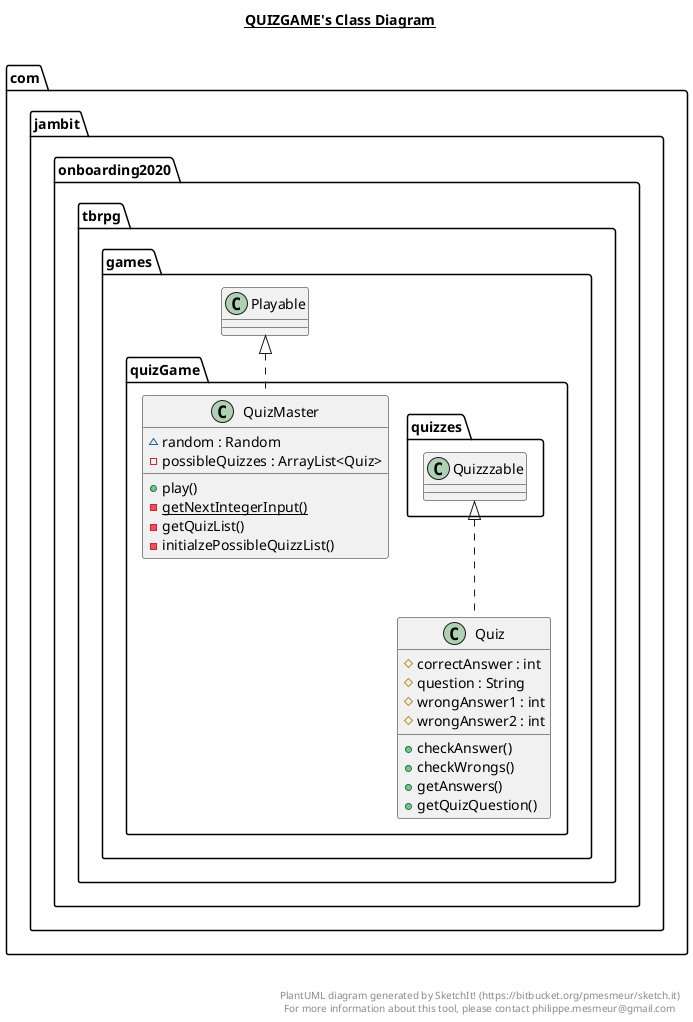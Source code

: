 @startuml

title __QUIZGAME's Class Diagram__\n

  namespace com.jambit.onboarding2020.tbrpg {
    namespace games {
      namespace quizGame {
        class com.jambit.onboarding2020.tbrpg.games.quizGame.Quiz {
            # correctAnswer : int
            # question : String
            # wrongAnswer1 : int
            # wrongAnswer2 : int
            + checkAnswer()
            + checkWrongs()
            + getAnswers()
            + getQuizQuestion()
        }
      }
    }
  }
  

  namespace com.jambit.onboarding2020.tbrpg {
    namespace games {
      namespace quizGame {
        class com.jambit.onboarding2020.tbrpg.games.quizGame.QuizMaster {
            ~ random : Random
            - possibleQuizzes : ArrayList<Quiz>
            + play()
            {static} - getNextIntegerInput()
            - getQuizList()
            - initialzePossibleQuizzList()
        }
      }
    }
  }
  

  com.jambit.onboarding2020.tbrpg.games.quizGame.Quiz .up.|> com.jambit.onboarding2020.tbrpg.games.quizGame.quizzes.Quizzzable
  com.jambit.onboarding2020.tbrpg.games.quizGame.QuizMaster .up.|> com.jambit.onboarding2020.tbrpg.games.Playable


right footer


PlantUML diagram generated by SketchIt! (https://bitbucket.org/pmesmeur/sketch.it)
For more information about this tool, please contact philippe.mesmeur@gmail.com
endfooter

@enduml
